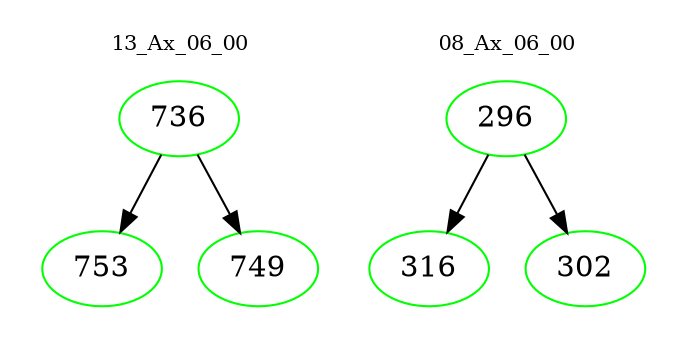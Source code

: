 digraph{
subgraph cluster_0 {
color = white
label = "13_Ax_06_00";
fontsize=10;
T0_736 [label="736", color="green"]
T0_736 -> T0_753 [color="black"]
T0_753 [label="753", color="green"]
T0_736 -> T0_749 [color="black"]
T0_749 [label="749", color="green"]
}
subgraph cluster_1 {
color = white
label = "08_Ax_06_00";
fontsize=10;
T1_296 [label="296", color="green"]
T1_296 -> T1_316 [color="black"]
T1_316 [label="316", color="green"]
T1_296 -> T1_302 [color="black"]
T1_302 [label="302", color="green"]
}
}
